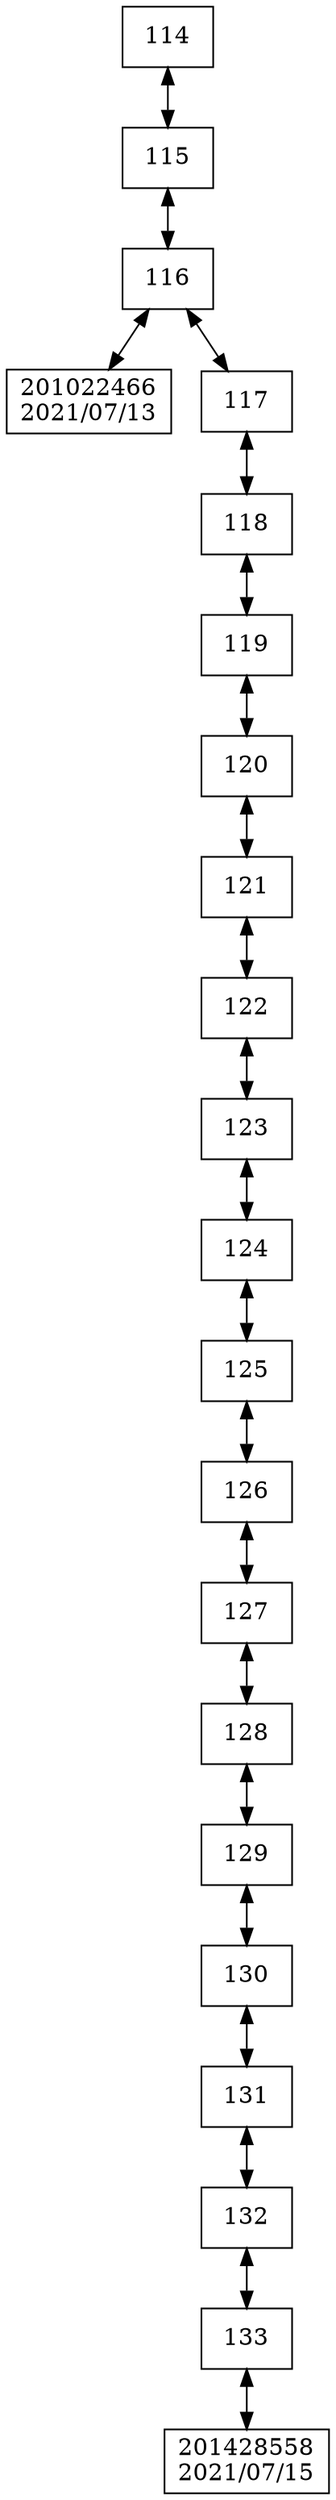 digraph G{
 rankdir = TB; 
node [shape=box]; 
compound=true; 
"114"[label="114"];
"115"[label="115"];
"116"[label="116"];
"201022466"[label="201022466
2021/07/13"];
"117"[label="117"];
"118"[label="118"];
"119"[label="119"];
"120"[label="120"];
"121"[label="121"];
"122"[label="122"];
"123"[label="123"];
"124"[label="124"];
"125"[label="125"];
"126"[label="126"];
"127"[label="127"];
"128"[label="128"];
"129"[label="129"];
"130"[label="130"];
"131"[label="131"];
"132"[label="132"];
"133"[label="133"];
"201428558"[label="201428558
2021/07/15"];
"114" -> "115"[dir="both"];
"115" -> "116"[dir="both"];
"116" -> "201022466"[dir="both"];
"116" -> "117"[dir="both"];
"117" -> "118"[dir="both"];
"118" -> "119"[dir="both"];
"119" -> "120"[dir="both"];
"120" -> "121"[dir="both"];
"121" -> "122"[dir="both"];
"122" -> "123"[dir="both"];
"123" -> "124"[dir="both"];
"124" -> "125"[dir="both"];
"125" -> "126"[dir="both"];
"126" -> "127"[dir="both"];
"127" -> "128"[dir="both"];
"128" -> "129"[dir="both"];
"129" -> "130"[dir="both"];
"130" -> "131"[dir="both"];
"131" -> "132"[dir="both"];
"132" -> "133"[dir="both"];
"133" -> "201428558"[dir="both"];

}

